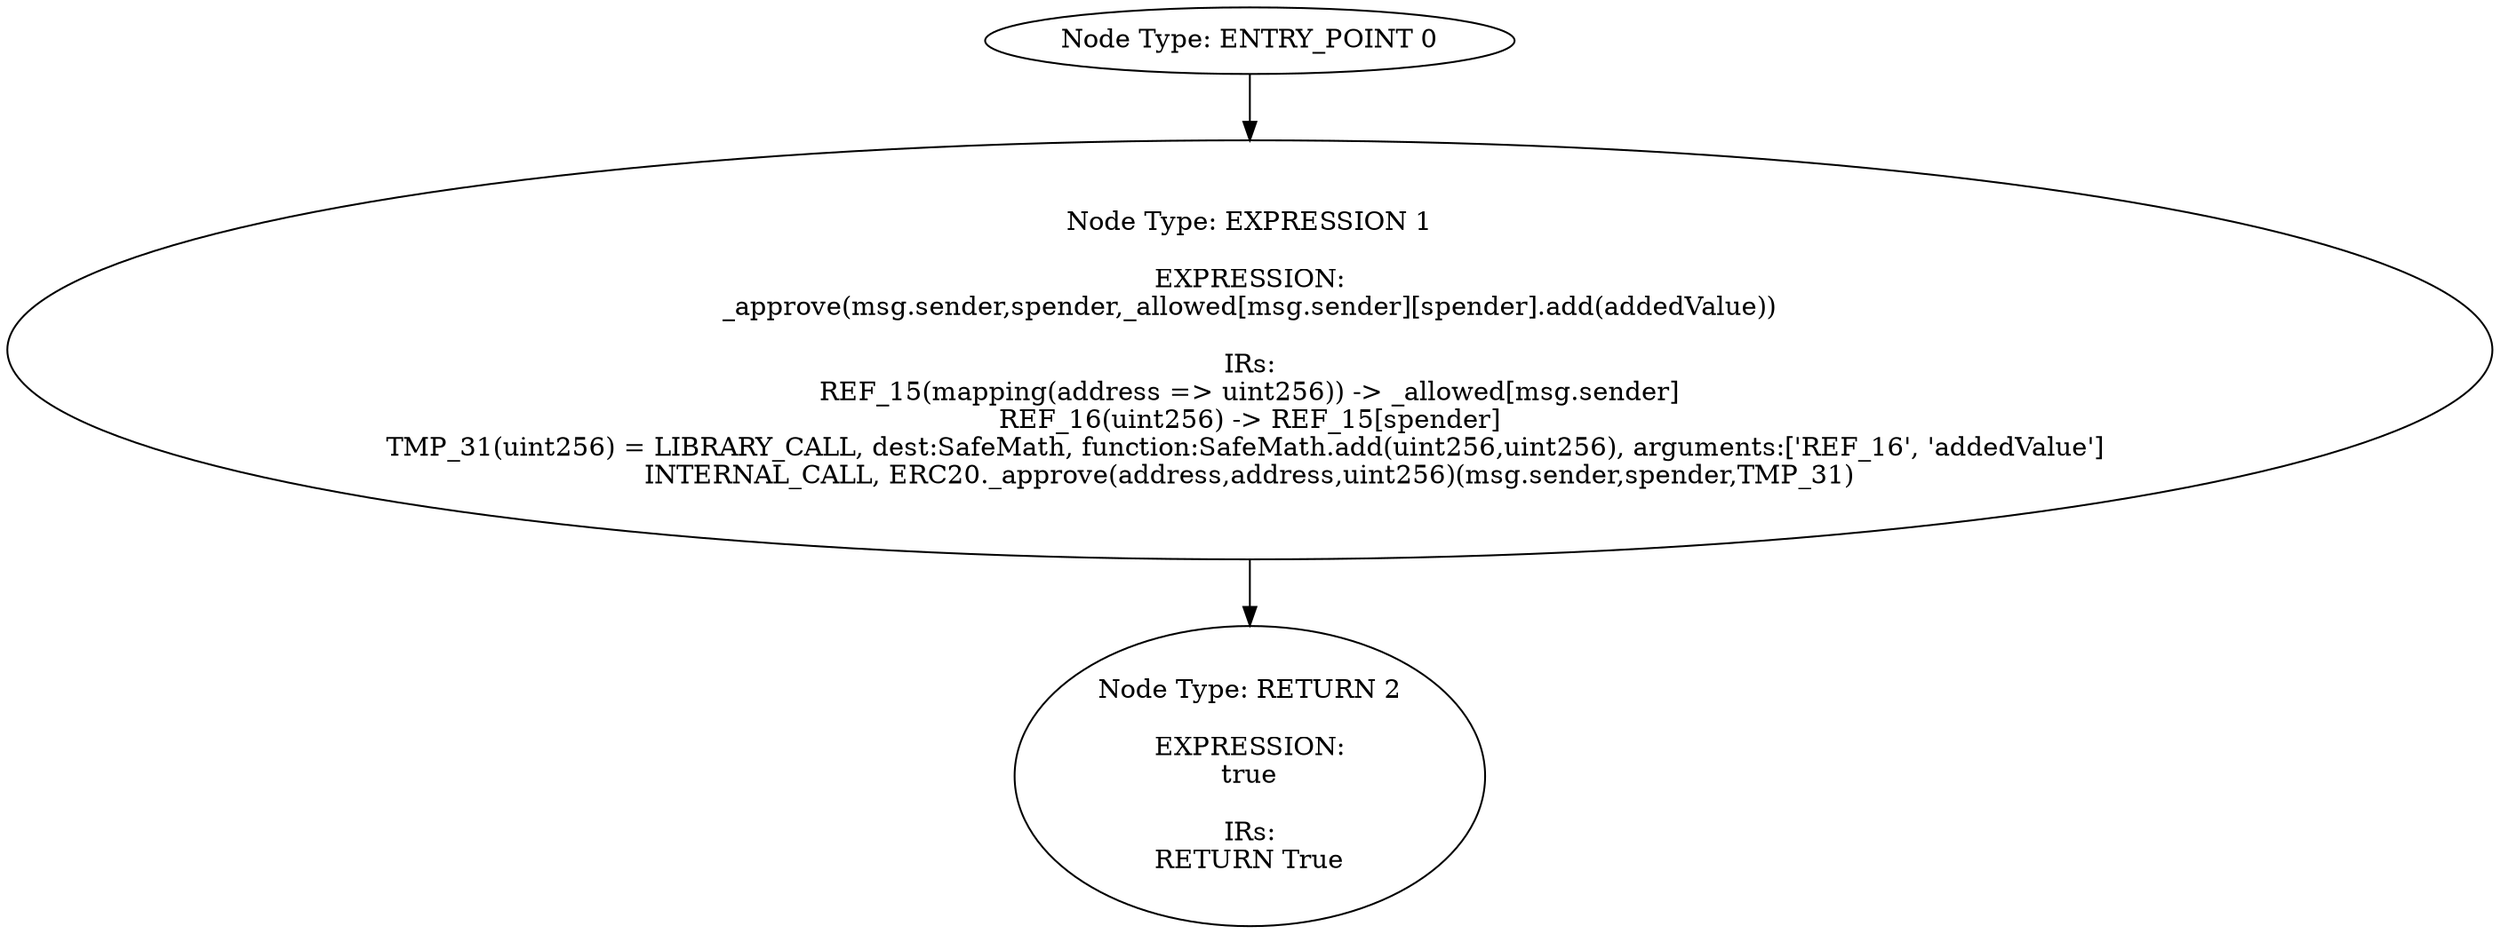 digraph{
0[label="Node Type: ENTRY_POINT 0
"];
0->1;
1[label="Node Type: EXPRESSION 1

EXPRESSION:
_approve(msg.sender,spender,_allowed[msg.sender][spender].add(addedValue))

IRs:
REF_15(mapping(address => uint256)) -> _allowed[msg.sender]
REF_16(uint256) -> REF_15[spender]
TMP_31(uint256) = LIBRARY_CALL, dest:SafeMath, function:SafeMath.add(uint256,uint256), arguments:['REF_16', 'addedValue'] 
INTERNAL_CALL, ERC20._approve(address,address,uint256)(msg.sender,spender,TMP_31)"];
1->2;
2[label="Node Type: RETURN 2

EXPRESSION:
true

IRs:
RETURN True"];
}
